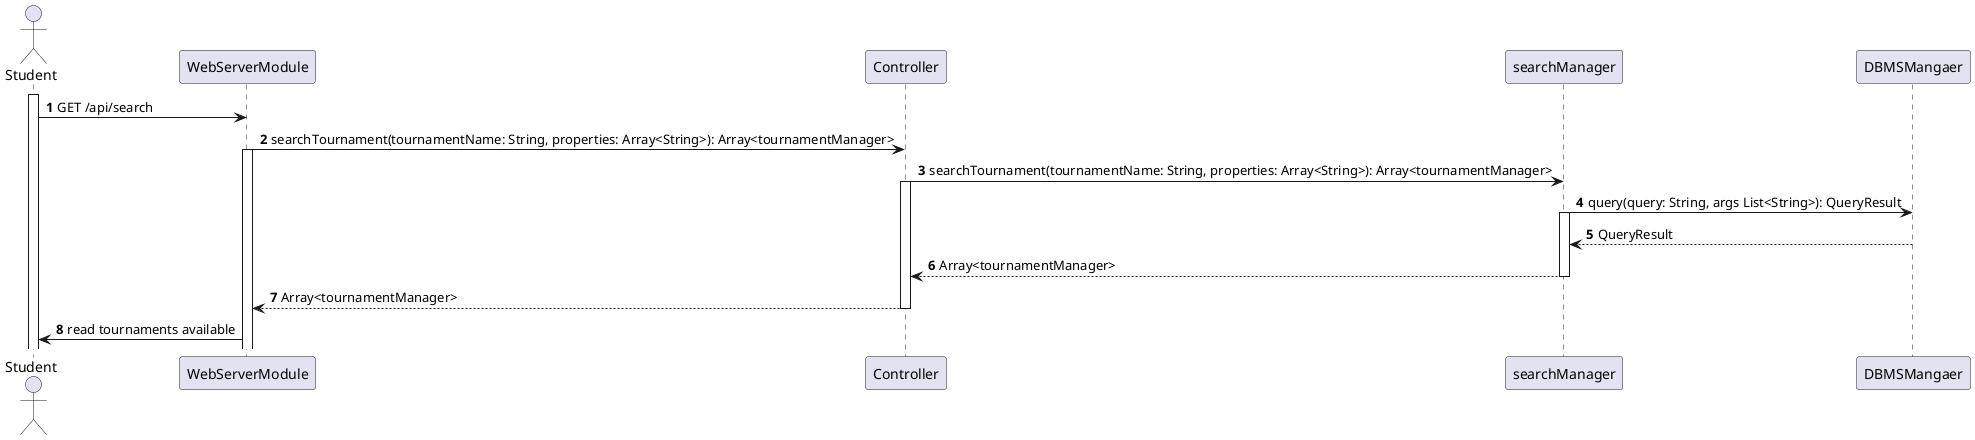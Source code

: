 @startuml

autonumber
actor Student as U
participant searchManager as SM
participant WebServerModule as WS
participant Controller as C
participant searchMangaer as SM
participant DBMSMangaer as DBMS

activate U
U->WS: GET /api/search
WS->C: searchTournament(tournamentName: String, properties: Array<String>): Array<tournamentManager>
activate WS 
C->SM: searchTournament(tournamentName: String, properties: Array<String>): Array<tournamentManager>
activate C
SM->DBMS: query(query: String, args List<String>): QueryResult
activate SM
DBMS-->SM: QueryResult
SM-->C: Array<tournamentManager>
deactivate SM
C-->WS: Array<tournamentManager>
deactivate C
WS->U: read tournaments available



@enduml